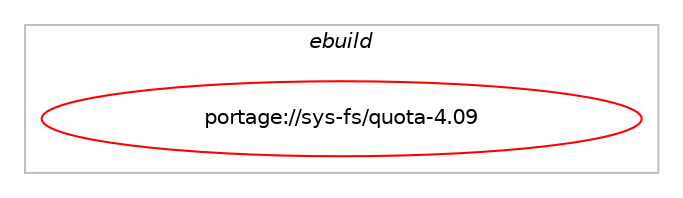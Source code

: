 digraph prolog {

# *************
# Graph options
# *************

newrank=true;
concentrate=true;
compound=true;
graph [rankdir=LR,fontname=Helvetica,fontsize=10,ranksep=1.5];#, ranksep=2.5, nodesep=0.2];
edge  [arrowhead=vee];
node  [fontname=Helvetica,fontsize=10];

# **********
# The ebuild
# **********

subgraph cluster_leftcol {
color=gray;
label=<<i>ebuild</i>>;
id [label="portage://sys-fs/quota-4.09", color=red, width=4, href="../sys-fs/quota-4.09.svg"];
}

# ****************
# The dependencies
# ****************

subgraph cluster_midcol {
color=gray;
label=<<i>dependencies</i>>;
subgraph cluster_compile {
fillcolor="#eeeeee";
style=filled;
label=<<i>compile</i>>;
# *** BEGIN UNKNOWN DEPENDENCY TYPE (TODO) ***
# id -> equal(use_conditional_group(positive,ldap,portage://sys-fs/quota-4.09,[package_dependency(portage://sys-fs/quota-4.09,install,no,net-nds,openldap,greaterequal,[2.3.35,,,2.3.35],any_same_slot,[])]))
# *** END UNKNOWN DEPENDENCY TYPE (TODO) ***

# *** BEGIN UNKNOWN DEPENDENCY TYPE (TODO) ***
# id -> equal(use_conditional_group(positive,netlink,portage://sys-fs/quota-4.09,[package_dependency(portage://sys-fs/quota-4.09,install,no,sys-apps,dbus,none,[,,],[],[]),package_dependency(portage://sys-fs/quota-4.09,install,no,dev-libs,libnl,none,[,,],[slot(3)],[])]))
# *** END UNKNOWN DEPENDENCY TYPE (TODO) ***

# *** BEGIN UNKNOWN DEPENDENCY TYPE (TODO) ***
# id -> equal(use_conditional_group(positive,rpc,portage://sys-fs/quota-4.09,[use_conditional_group(positive,elibc_glibc,portage://sys-fs/quota-4.09,[package_dependency(portage://sys-fs/quota-4.09,install,no,sys-libs,glibc,none,[,,],[],[use(disable(rpc),negative)])]),package_dependency(portage://sys-fs/quota-4.09,install,no,net-libs,libtirpc,none,[,,],any_same_slot,[]),package_dependency(portage://sys-fs/quota-4.09,install,no,net-libs,rpcsvc-proto,none,[,,],[],[])]))
# *** END UNKNOWN DEPENDENCY TYPE (TODO) ***

# *** BEGIN UNKNOWN DEPENDENCY TYPE (TODO) ***
# id -> equal(use_conditional_group(positive,tcpd,portage://sys-fs/quota-4.09,[package_dependency(portage://sys-fs/quota-4.09,install,no,sys-apps,tcp-wrappers,none,[,,],[],[])]))
# *** END UNKNOWN DEPENDENCY TYPE (TODO) ***

# *** BEGIN UNKNOWN DEPENDENCY TYPE (TODO) ***
# id -> equal(package_dependency(portage://sys-fs/quota-4.09,install,no,sys-fs,e2fsprogs,none,[,,],[],[]))
# *** END UNKNOWN DEPENDENCY TYPE (TODO) ***

}
subgraph cluster_compileandrun {
fillcolor="#eeeeee";
style=filled;
label=<<i>compile and run</i>>;
}
subgraph cluster_run {
fillcolor="#eeeeee";
style=filled;
label=<<i>run</i>>;
# *** BEGIN UNKNOWN DEPENDENCY TYPE (TODO) ***
# id -> equal(use_conditional_group(positive,ldap,portage://sys-fs/quota-4.09,[package_dependency(portage://sys-fs/quota-4.09,run,no,net-nds,openldap,greaterequal,[2.3.35,,,2.3.35],any_same_slot,[])]))
# *** END UNKNOWN DEPENDENCY TYPE (TODO) ***

# *** BEGIN UNKNOWN DEPENDENCY TYPE (TODO) ***
# id -> equal(use_conditional_group(positive,netlink,portage://sys-fs/quota-4.09,[package_dependency(portage://sys-fs/quota-4.09,run,no,sys-apps,dbus,none,[,,],[],[]),package_dependency(portage://sys-fs/quota-4.09,run,no,dev-libs,libnl,none,[,,],[slot(3)],[])]))
# *** END UNKNOWN DEPENDENCY TYPE (TODO) ***

# *** BEGIN UNKNOWN DEPENDENCY TYPE (TODO) ***
# id -> equal(use_conditional_group(positive,rpc,portage://sys-fs/quota-4.09,[use_conditional_group(positive,elibc_glibc,portage://sys-fs/quota-4.09,[package_dependency(portage://sys-fs/quota-4.09,run,no,sys-libs,glibc,none,[,,],[],[use(disable(rpc),negative)])]),package_dependency(portage://sys-fs/quota-4.09,run,no,net-libs,libtirpc,none,[,,],any_same_slot,[]),package_dependency(portage://sys-fs/quota-4.09,run,no,net-libs,rpcsvc-proto,none,[,,],[],[])]))
# *** END UNKNOWN DEPENDENCY TYPE (TODO) ***

# *** BEGIN UNKNOWN DEPENDENCY TYPE (TODO) ***
# id -> equal(use_conditional_group(positive,selinux,portage://sys-fs/quota-4.09,[package_dependency(portage://sys-fs/quota-4.09,run,no,sec-policy,selinux-quota,none,[,,],[],[])]))
# *** END UNKNOWN DEPENDENCY TYPE (TODO) ***

# *** BEGIN UNKNOWN DEPENDENCY TYPE (TODO) ***
# id -> equal(use_conditional_group(positive,tcpd,portage://sys-fs/quota-4.09,[package_dependency(portage://sys-fs/quota-4.09,run,no,sys-apps,tcp-wrappers,none,[,,],[],[])]))
# *** END UNKNOWN DEPENDENCY TYPE (TODO) ***

# *** BEGIN UNKNOWN DEPENDENCY TYPE (TODO) ***
# id -> equal(package_dependency(portage://sys-fs/quota-4.09,run,no,sys-fs,e2fsprogs,none,[,,],[],[]))
# *** END UNKNOWN DEPENDENCY TYPE (TODO) ***

}
}

# **************
# The candidates
# **************

subgraph cluster_choices {
rank=same;
color=gray;
label=<<i>candidates</i>>;

}

}
